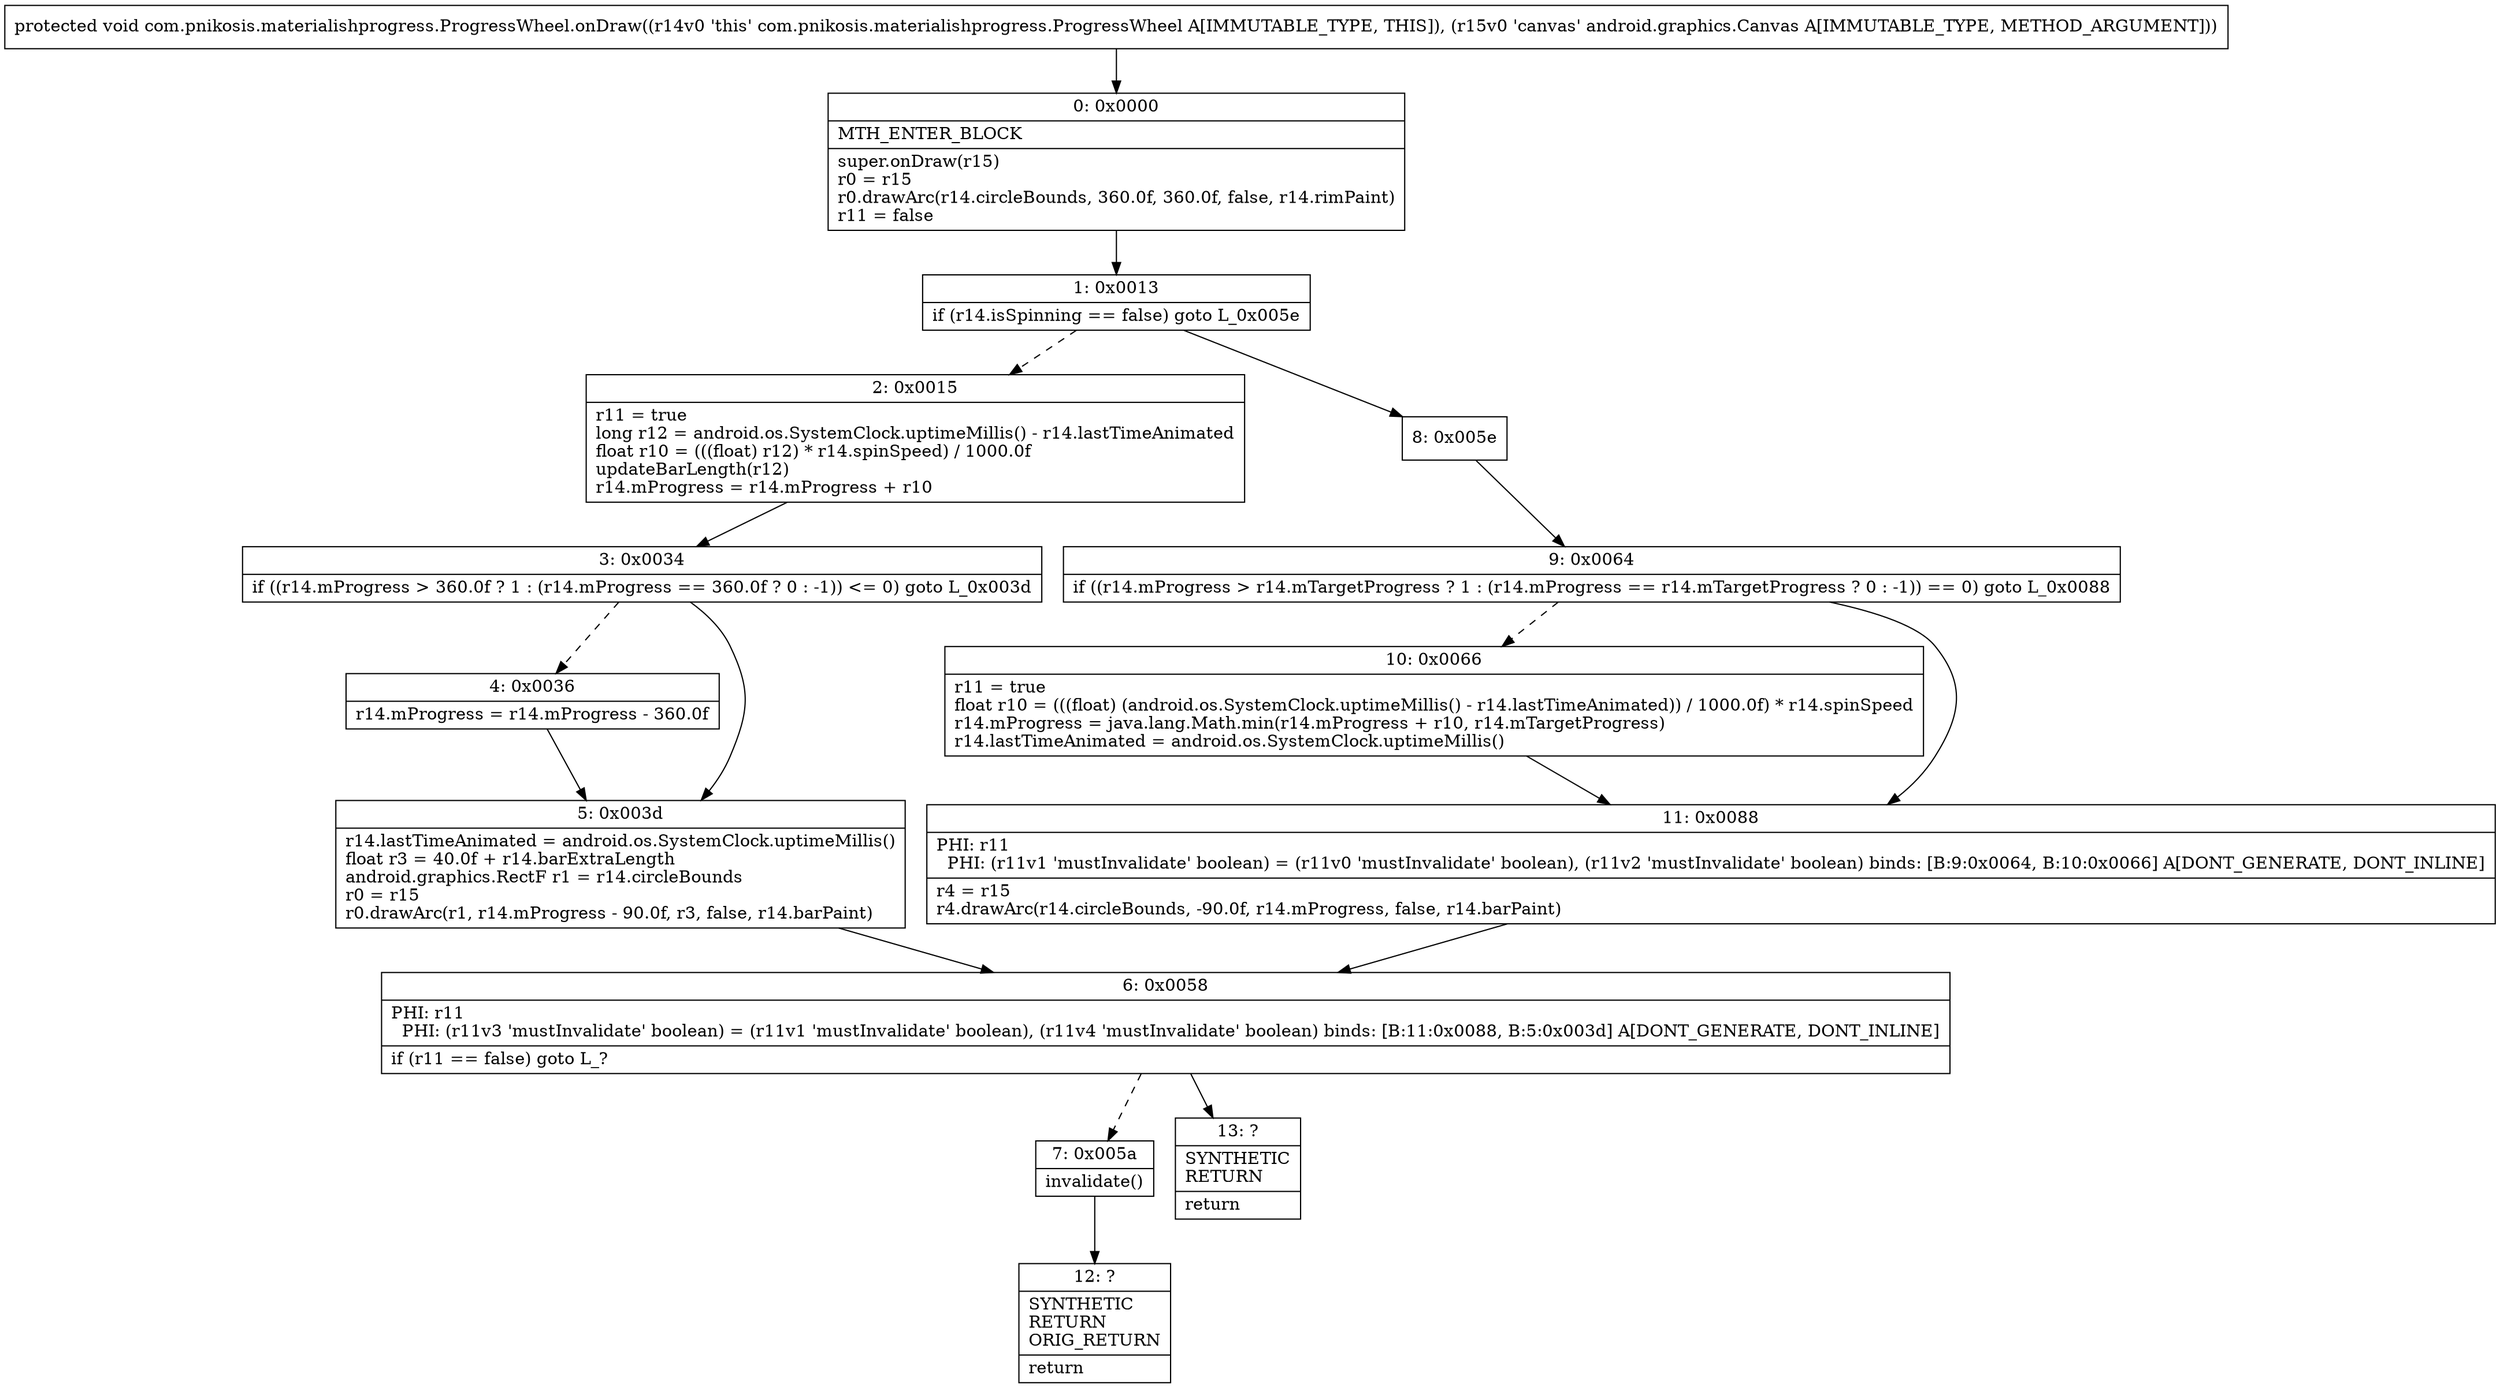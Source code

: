 digraph "CFG forcom.pnikosis.materialishprogress.ProgressWheel.onDraw(Landroid\/graphics\/Canvas;)V" {
Node_0 [shape=record,label="{0\:\ 0x0000|MTH_ENTER_BLOCK\l|super.onDraw(r15)\lr0 = r15\lr0.drawArc(r14.circleBounds, 360.0f, 360.0f, false, r14.rimPaint)\lr11 = false\l}"];
Node_1 [shape=record,label="{1\:\ 0x0013|if (r14.isSpinning == false) goto L_0x005e\l}"];
Node_2 [shape=record,label="{2\:\ 0x0015|r11 = true\llong r12 = android.os.SystemClock.uptimeMillis() \- r14.lastTimeAnimated\lfloat r10 = (((float) r12) * r14.spinSpeed) \/ 1000.0f\lupdateBarLength(r12)\lr14.mProgress = r14.mProgress + r10\l}"];
Node_3 [shape=record,label="{3\:\ 0x0034|if ((r14.mProgress \> 360.0f ? 1 : (r14.mProgress == 360.0f ? 0 : \-1)) \<= 0) goto L_0x003d\l}"];
Node_4 [shape=record,label="{4\:\ 0x0036|r14.mProgress = r14.mProgress \- 360.0f\l}"];
Node_5 [shape=record,label="{5\:\ 0x003d|r14.lastTimeAnimated = android.os.SystemClock.uptimeMillis()\lfloat r3 = 40.0f + r14.barExtraLength\landroid.graphics.RectF r1 = r14.circleBounds\lr0 = r15\lr0.drawArc(r1, r14.mProgress \- 90.0f, r3, false, r14.barPaint)\l}"];
Node_6 [shape=record,label="{6\:\ 0x0058|PHI: r11 \l  PHI: (r11v3 'mustInvalidate' boolean) = (r11v1 'mustInvalidate' boolean), (r11v4 'mustInvalidate' boolean) binds: [B:11:0x0088, B:5:0x003d] A[DONT_GENERATE, DONT_INLINE]\l|if (r11 == false) goto L_?\l}"];
Node_7 [shape=record,label="{7\:\ 0x005a|invalidate()\l}"];
Node_8 [shape=record,label="{8\:\ 0x005e}"];
Node_9 [shape=record,label="{9\:\ 0x0064|if ((r14.mProgress \> r14.mTargetProgress ? 1 : (r14.mProgress == r14.mTargetProgress ? 0 : \-1)) == 0) goto L_0x0088\l}"];
Node_10 [shape=record,label="{10\:\ 0x0066|r11 = true\lfloat r10 = (((float) (android.os.SystemClock.uptimeMillis() \- r14.lastTimeAnimated)) \/ 1000.0f) * r14.spinSpeed\lr14.mProgress = java.lang.Math.min(r14.mProgress + r10, r14.mTargetProgress)\lr14.lastTimeAnimated = android.os.SystemClock.uptimeMillis()\l}"];
Node_11 [shape=record,label="{11\:\ 0x0088|PHI: r11 \l  PHI: (r11v1 'mustInvalidate' boolean) = (r11v0 'mustInvalidate' boolean), (r11v2 'mustInvalidate' boolean) binds: [B:9:0x0064, B:10:0x0066] A[DONT_GENERATE, DONT_INLINE]\l|r4 = r15\lr4.drawArc(r14.circleBounds, \-90.0f, r14.mProgress, false, r14.barPaint)\l}"];
Node_12 [shape=record,label="{12\:\ ?|SYNTHETIC\lRETURN\lORIG_RETURN\l|return\l}"];
Node_13 [shape=record,label="{13\:\ ?|SYNTHETIC\lRETURN\l|return\l}"];
MethodNode[shape=record,label="{protected void com.pnikosis.materialishprogress.ProgressWheel.onDraw((r14v0 'this' com.pnikosis.materialishprogress.ProgressWheel A[IMMUTABLE_TYPE, THIS]), (r15v0 'canvas' android.graphics.Canvas A[IMMUTABLE_TYPE, METHOD_ARGUMENT])) }"];
MethodNode -> Node_0;
Node_0 -> Node_1;
Node_1 -> Node_2[style=dashed];
Node_1 -> Node_8;
Node_2 -> Node_3;
Node_3 -> Node_4[style=dashed];
Node_3 -> Node_5;
Node_4 -> Node_5;
Node_5 -> Node_6;
Node_6 -> Node_7[style=dashed];
Node_6 -> Node_13;
Node_7 -> Node_12;
Node_8 -> Node_9;
Node_9 -> Node_10[style=dashed];
Node_9 -> Node_11;
Node_10 -> Node_11;
Node_11 -> Node_6;
}

